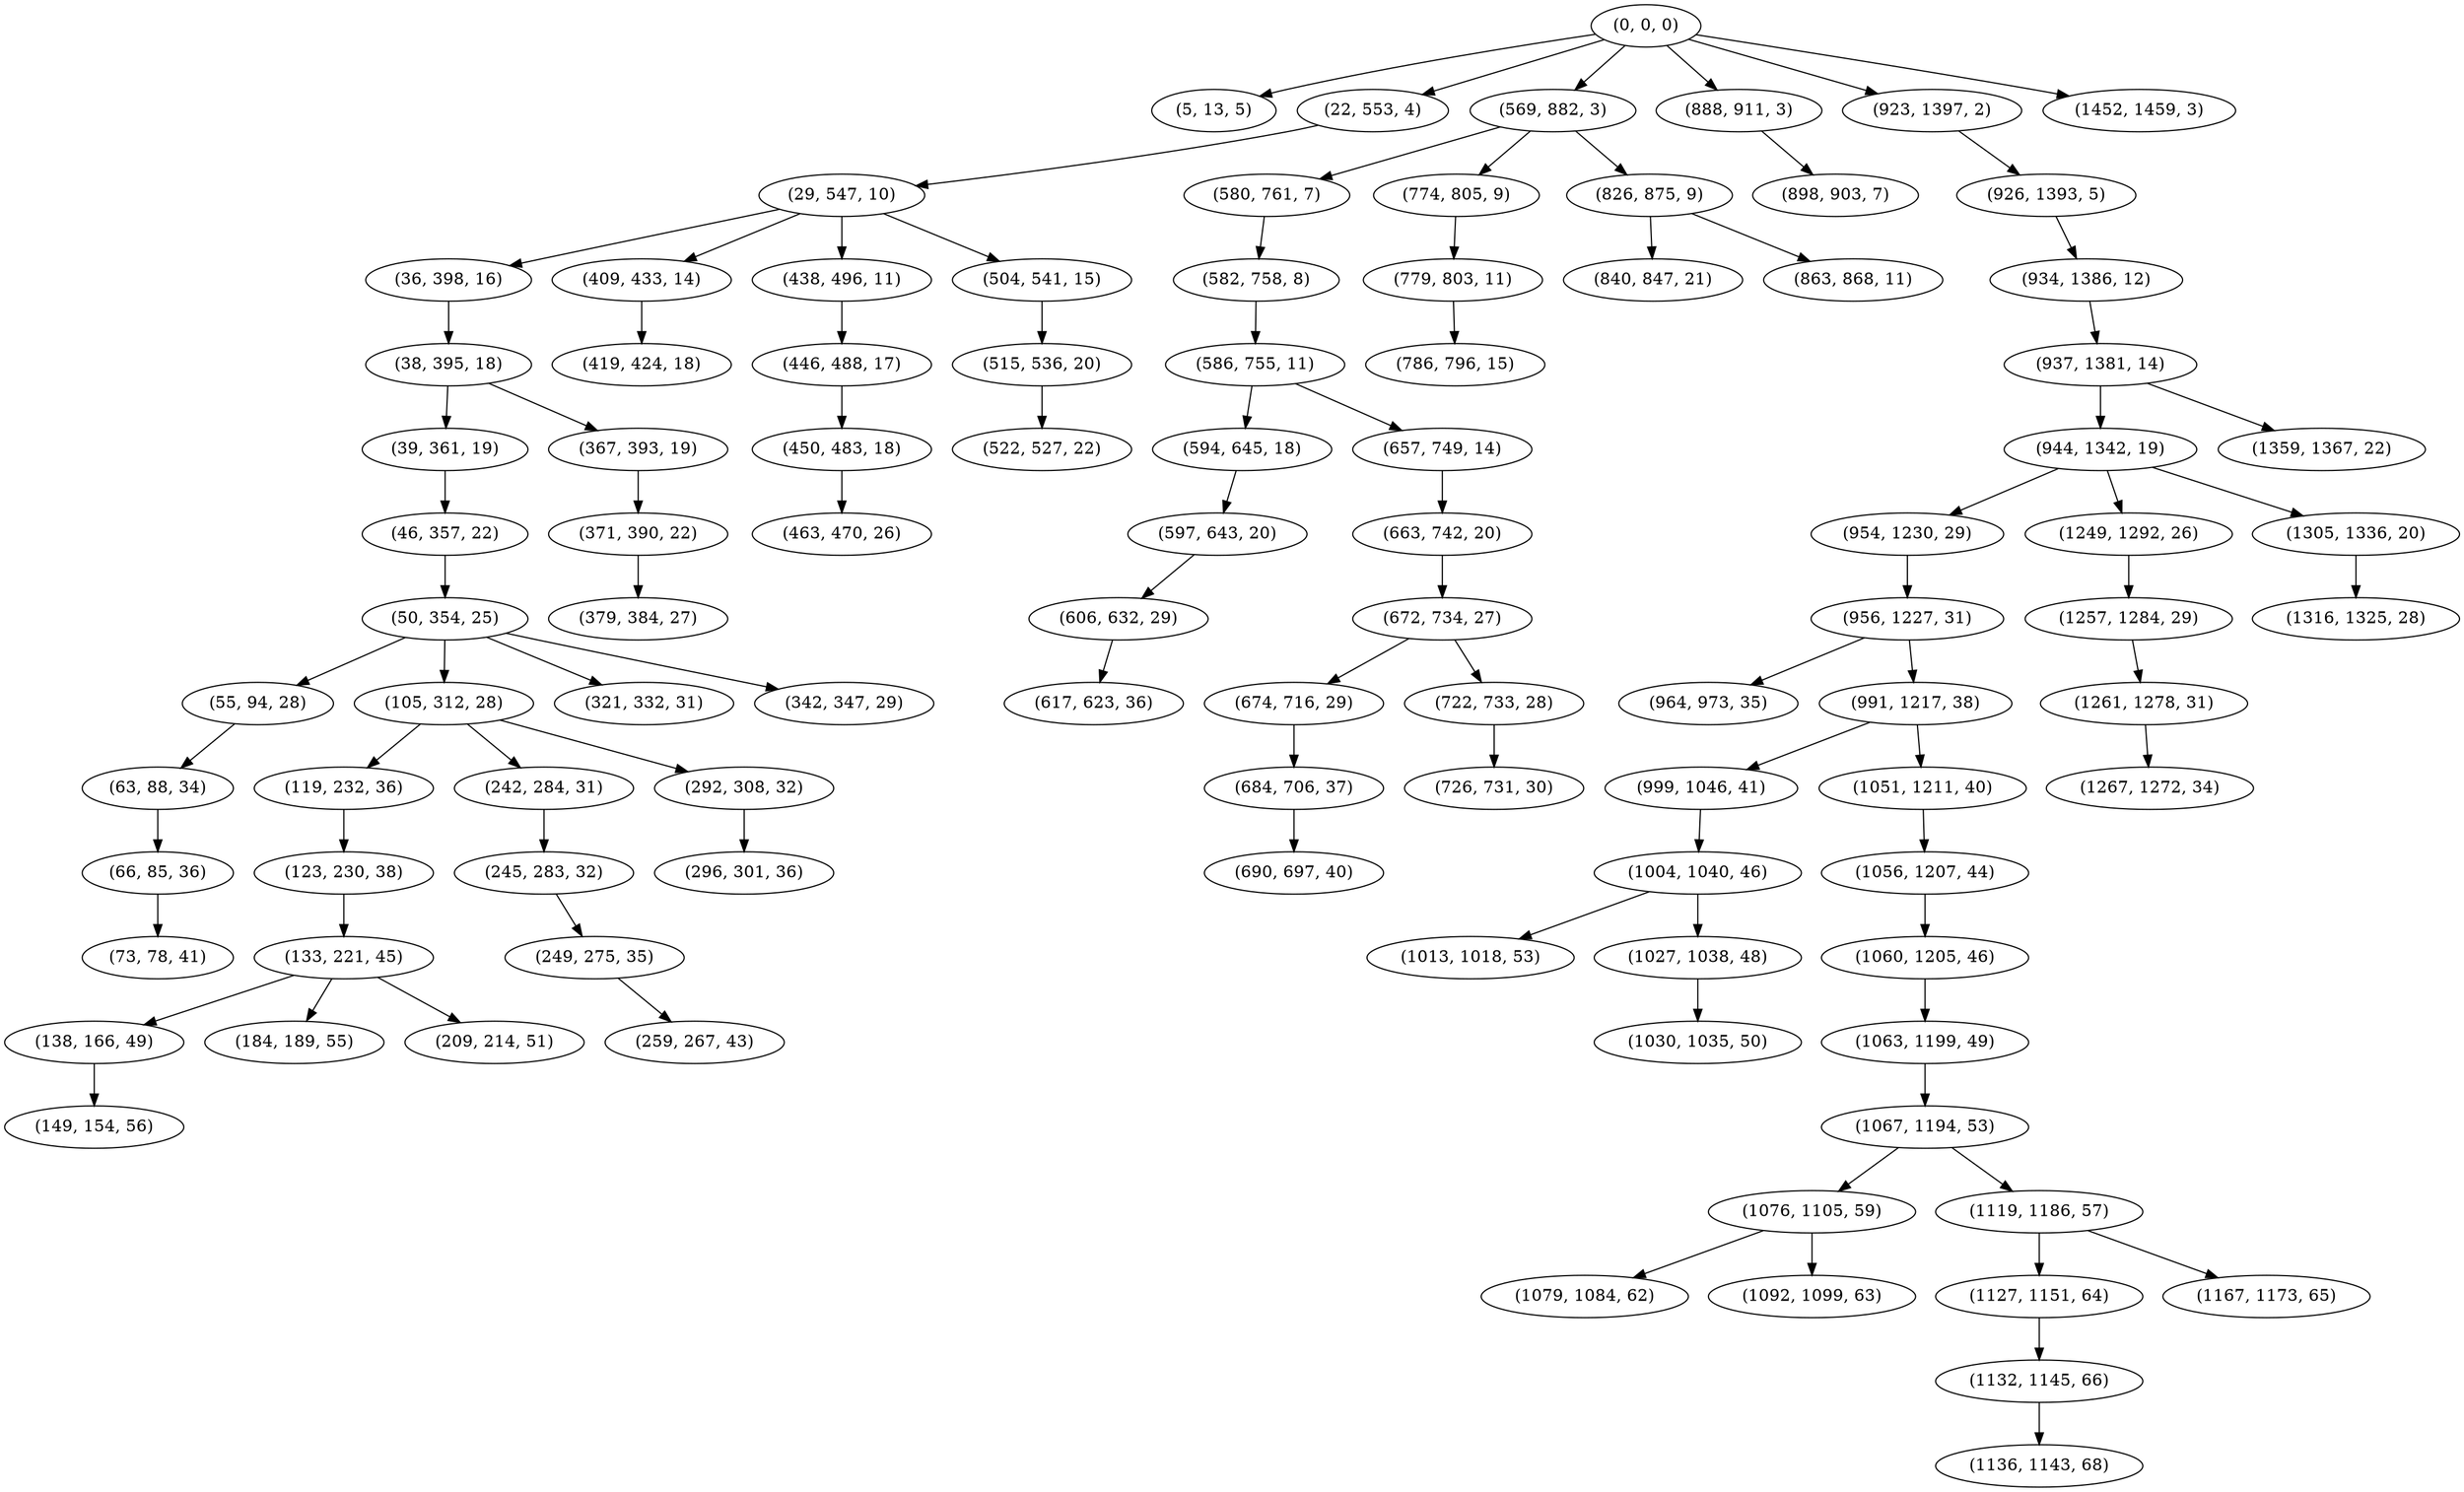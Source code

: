 digraph tree {
    "(0, 0, 0)";
    "(5, 13, 5)";
    "(22, 553, 4)";
    "(29, 547, 10)";
    "(36, 398, 16)";
    "(38, 395, 18)";
    "(39, 361, 19)";
    "(46, 357, 22)";
    "(50, 354, 25)";
    "(55, 94, 28)";
    "(63, 88, 34)";
    "(66, 85, 36)";
    "(73, 78, 41)";
    "(105, 312, 28)";
    "(119, 232, 36)";
    "(123, 230, 38)";
    "(133, 221, 45)";
    "(138, 166, 49)";
    "(149, 154, 56)";
    "(184, 189, 55)";
    "(209, 214, 51)";
    "(242, 284, 31)";
    "(245, 283, 32)";
    "(249, 275, 35)";
    "(259, 267, 43)";
    "(292, 308, 32)";
    "(296, 301, 36)";
    "(321, 332, 31)";
    "(342, 347, 29)";
    "(367, 393, 19)";
    "(371, 390, 22)";
    "(379, 384, 27)";
    "(409, 433, 14)";
    "(419, 424, 18)";
    "(438, 496, 11)";
    "(446, 488, 17)";
    "(450, 483, 18)";
    "(463, 470, 26)";
    "(504, 541, 15)";
    "(515, 536, 20)";
    "(522, 527, 22)";
    "(569, 882, 3)";
    "(580, 761, 7)";
    "(582, 758, 8)";
    "(586, 755, 11)";
    "(594, 645, 18)";
    "(597, 643, 20)";
    "(606, 632, 29)";
    "(617, 623, 36)";
    "(657, 749, 14)";
    "(663, 742, 20)";
    "(672, 734, 27)";
    "(674, 716, 29)";
    "(684, 706, 37)";
    "(690, 697, 40)";
    "(722, 733, 28)";
    "(726, 731, 30)";
    "(774, 805, 9)";
    "(779, 803, 11)";
    "(786, 796, 15)";
    "(826, 875, 9)";
    "(840, 847, 21)";
    "(863, 868, 11)";
    "(888, 911, 3)";
    "(898, 903, 7)";
    "(923, 1397, 2)";
    "(926, 1393, 5)";
    "(934, 1386, 12)";
    "(937, 1381, 14)";
    "(944, 1342, 19)";
    "(954, 1230, 29)";
    "(956, 1227, 31)";
    "(964, 973, 35)";
    "(991, 1217, 38)";
    "(999, 1046, 41)";
    "(1004, 1040, 46)";
    "(1013, 1018, 53)";
    "(1027, 1038, 48)";
    "(1030, 1035, 50)";
    "(1051, 1211, 40)";
    "(1056, 1207, 44)";
    "(1060, 1205, 46)";
    "(1063, 1199, 49)";
    "(1067, 1194, 53)";
    "(1076, 1105, 59)";
    "(1079, 1084, 62)";
    "(1092, 1099, 63)";
    "(1119, 1186, 57)";
    "(1127, 1151, 64)";
    "(1132, 1145, 66)";
    "(1136, 1143, 68)";
    "(1167, 1173, 65)";
    "(1249, 1292, 26)";
    "(1257, 1284, 29)";
    "(1261, 1278, 31)";
    "(1267, 1272, 34)";
    "(1305, 1336, 20)";
    "(1316, 1325, 28)";
    "(1359, 1367, 22)";
    "(1452, 1459, 3)";
    "(0, 0, 0)" -> "(5, 13, 5)";
    "(0, 0, 0)" -> "(22, 553, 4)";
    "(0, 0, 0)" -> "(569, 882, 3)";
    "(0, 0, 0)" -> "(888, 911, 3)";
    "(0, 0, 0)" -> "(923, 1397, 2)";
    "(0, 0, 0)" -> "(1452, 1459, 3)";
    "(22, 553, 4)" -> "(29, 547, 10)";
    "(29, 547, 10)" -> "(36, 398, 16)";
    "(29, 547, 10)" -> "(409, 433, 14)";
    "(29, 547, 10)" -> "(438, 496, 11)";
    "(29, 547, 10)" -> "(504, 541, 15)";
    "(36, 398, 16)" -> "(38, 395, 18)";
    "(38, 395, 18)" -> "(39, 361, 19)";
    "(38, 395, 18)" -> "(367, 393, 19)";
    "(39, 361, 19)" -> "(46, 357, 22)";
    "(46, 357, 22)" -> "(50, 354, 25)";
    "(50, 354, 25)" -> "(55, 94, 28)";
    "(50, 354, 25)" -> "(105, 312, 28)";
    "(50, 354, 25)" -> "(321, 332, 31)";
    "(50, 354, 25)" -> "(342, 347, 29)";
    "(55, 94, 28)" -> "(63, 88, 34)";
    "(63, 88, 34)" -> "(66, 85, 36)";
    "(66, 85, 36)" -> "(73, 78, 41)";
    "(105, 312, 28)" -> "(119, 232, 36)";
    "(105, 312, 28)" -> "(242, 284, 31)";
    "(105, 312, 28)" -> "(292, 308, 32)";
    "(119, 232, 36)" -> "(123, 230, 38)";
    "(123, 230, 38)" -> "(133, 221, 45)";
    "(133, 221, 45)" -> "(138, 166, 49)";
    "(133, 221, 45)" -> "(184, 189, 55)";
    "(133, 221, 45)" -> "(209, 214, 51)";
    "(138, 166, 49)" -> "(149, 154, 56)";
    "(242, 284, 31)" -> "(245, 283, 32)";
    "(245, 283, 32)" -> "(249, 275, 35)";
    "(249, 275, 35)" -> "(259, 267, 43)";
    "(292, 308, 32)" -> "(296, 301, 36)";
    "(367, 393, 19)" -> "(371, 390, 22)";
    "(371, 390, 22)" -> "(379, 384, 27)";
    "(409, 433, 14)" -> "(419, 424, 18)";
    "(438, 496, 11)" -> "(446, 488, 17)";
    "(446, 488, 17)" -> "(450, 483, 18)";
    "(450, 483, 18)" -> "(463, 470, 26)";
    "(504, 541, 15)" -> "(515, 536, 20)";
    "(515, 536, 20)" -> "(522, 527, 22)";
    "(569, 882, 3)" -> "(580, 761, 7)";
    "(569, 882, 3)" -> "(774, 805, 9)";
    "(569, 882, 3)" -> "(826, 875, 9)";
    "(580, 761, 7)" -> "(582, 758, 8)";
    "(582, 758, 8)" -> "(586, 755, 11)";
    "(586, 755, 11)" -> "(594, 645, 18)";
    "(586, 755, 11)" -> "(657, 749, 14)";
    "(594, 645, 18)" -> "(597, 643, 20)";
    "(597, 643, 20)" -> "(606, 632, 29)";
    "(606, 632, 29)" -> "(617, 623, 36)";
    "(657, 749, 14)" -> "(663, 742, 20)";
    "(663, 742, 20)" -> "(672, 734, 27)";
    "(672, 734, 27)" -> "(674, 716, 29)";
    "(672, 734, 27)" -> "(722, 733, 28)";
    "(674, 716, 29)" -> "(684, 706, 37)";
    "(684, 706, 37)" -> "(690, 697, 40)";
    "(722, 733, 28)" -> "(726, 731, 30)";
    "(774, 805, 9)" -> "(779, 803, 11)";
    "(779, 803, 11)" -> "(786, 796, 15)";
    "(826, 875, 9)" -> "(840, 847, 21)";
    "(826, 875, 9)" -> "(863, 868, 11)";
    "(888, 911, 3)" -> "(898, 903, 7)";
    "(923, 1397, 2)" -> "(926, 1393, 5)";
    "(926, 1393, 5)" -> "(934, 1386, 12)";
    "(934, 1386, 12)" -> "(937, 1381, 14)";
    "(937, 1381, 14)" -> "(944, 1342, 19)";
    "(937, 1381, 14)" -> "(1359, 1367, 22)";
    "(944, 1342, 19)" -> "(954, 1230, 29)";
    "(944, 1342, 19)" -> "(1249, 1292, 26)";
    "(944, 1342, 19)" -> "(1305, 1336, 20)";
    "(954, 1230, 29)" -> "(956, 1227, 31)";
    "(956, 1227, 31)" -> "(964, 973, 35)";
    "(956, 1227, 31)" -> "(991, 1217, 38)";
    "(991, 1217, 38)" -> "(999, 1046, 41)";
    "(991, 1217, 38)" -> "(1051, 1211, 40)";
    "(999, 1046, 41)" -> "(1004, 1040, 46)";
    "(1004, 1040, 46)" -> "(1013, 1018, 53)";
    "(1004, 1040, 46)" -> "(1027, 1038, 48)";
    "(1027, 1038, 48)" -> "(1030, 1035, 50)";
    "(1051, 1211, 40)" -> "(1056, 1207, 44)";
    "(1056, 1207, 44)" -> "(1060, 1205, 46)";
    "(1060, 1205, 46)" -> "(1063, 1199, 49)";
    "(1063, 1199, 49)" -> "(1067, 1194, 53)";
    "(1067, 1194, 53)" -> "(1076, 1105, 59)";
    "(1067, 1194, 53)" -> "(1119, 1186, 57)";
    "(1076, 1105, 59)" -> "(1079, 1084, 62)";
    "(1076, 1105, 59)" -> "(1092, 1099, 63)";
    "(1119, 1186, 57)" -> "(1127, 1151, 64)";
    "(1119, 1186, 57)" -> "(1167, 1173, 65)";
    "(1127, 1151, 64)" -> "(1132, 1145, 66)";
    "(1132, 1145, 66)" -> "(1136, 1143, 68)";
    "(1249, 1292, 26)" -> "(1257, 1284, 29)";
    "(1257, 1284, 29)" -> "(1261, 1278, 31)";
    "(1261, 1278, 31)" -> "(1267, 1272, 34)";
    "(1305, 1336, 20)" -> "(1316, 1325, 28)";
}
